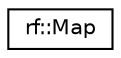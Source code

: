 digraph "Graphical Class Hierarchy"
{
  edge [fontname="Helvetica",fontsize="10",labelfontname="Helvetica",labelfontsize="10"];
  node [fontname="Helvetica",fontsize="10",shape=record];
  rankdir="LR";
  Node0 [label="rf::Map",height=0.2,width=0.4,color="black", fillcolor="white", style="filled",URL="$classrf_1_1_map.html",tooltip="Stores and manages an array of Tiles. "];
}

